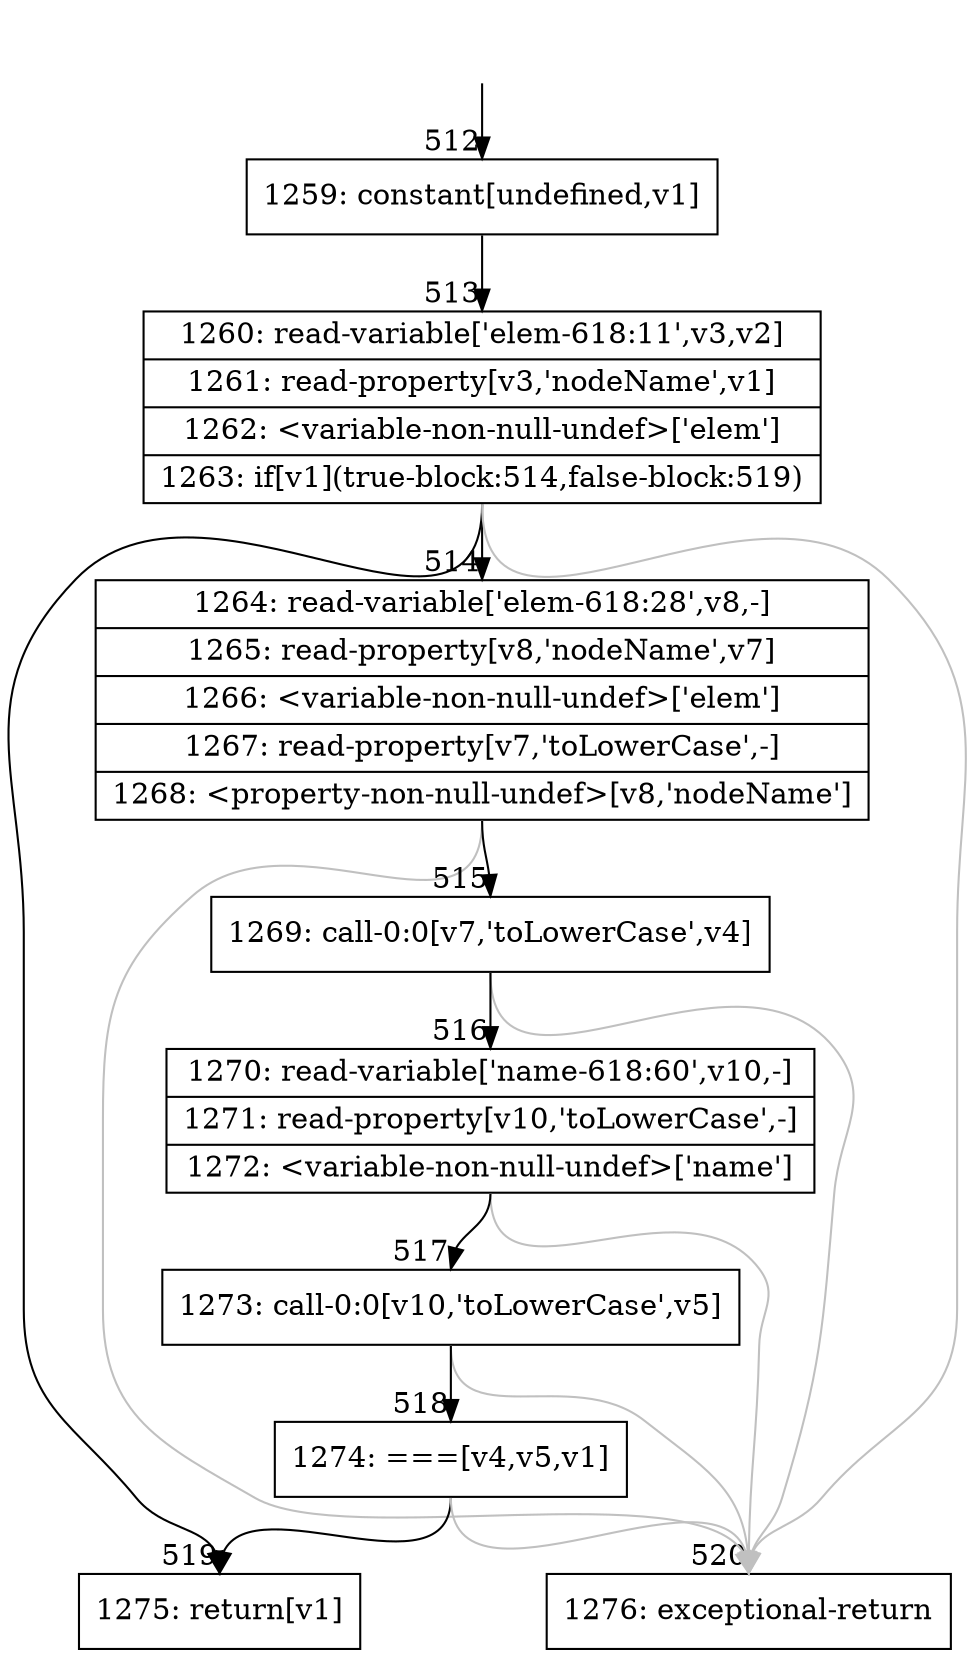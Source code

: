 digraph {
rankdir="TD"
BB_entry39[shape=none,label=""];
BB_entry39 -> BB512 [tailport=s, headport=n, headlabel="    512"]
BB512 [shape=record label="{1259: constant[undefined,v1]}" ] 
BB512 -> BB513 [tailport=s, headport=n, headlabel="      513"]
BB513 [shape=record label="{1260: read-variable['elem-618:11',v3,v2]|1261: read-property[v3,'nodeName',v1]|1262: \<variable-non-null-undef\>['elem']|1263: if[v1](true-block:514,false-block:519)}" ] 
BB513 -> BB519 [tailport=s, headport=n, headlabel="      519"]
BB513 -> BB514 [tailport=s, headport=n, headlabel="      514"]
BB513 -> BB520 [tailport=s, headport=n, color=gray, headlabel="      520"]
BB514 [shape=record label="{1264: read-variable['elem-618:28',v8,-]|1265: read-property[v8,'nodeName',v7]|1266: \<variable-non-null-undef\>['elem']|1267: read-property[v7,'toLowerCase',-]|1268: \<property-non-null-undef\>[v8,'nodeName']}" ] 
BB514 -> BB515 [tailport=s, headport=n, headlabel="      515"]
BB514 -> BB520 [tailport=s, headport=n, color=gray]
BB515 [shape=record label="{1269: call-0:0[v7,'toLowerCase',v4]}" ] 
BB515 -> BB516 [tailport=s, headport=n, headlabel="      516"]
BB515 -> BB520 [tailport=s, headport=n, color=gray]
BB516 [shape=record label="{1270: read-variable['name-618:60',v10,-]|1271: read-property[v10,'toLowerCase',-]|1272: \<variable-non-null-undef\>['name']}" ] 
BB516 -> BB517 [tailport=s, headport=n, headlabel="      517"]
BB516 -> BB520 [tailport=s, headport=n, color=gray]
BB517 [shape=record label="{1273: call-0:0[v10,'toLowerCase',v5]}" ] 
BB517 -> BB518 [tailport=s, headport=n, headlabel="      518"]
BB517 -> BB520 [tailport=s, headport=n, color=gray]
BB518 [shape=record label="{1274: ===[v4,v5,v1]}" ] 
BB518 -> BB519 [tailport=s, headport=n]
BB518 -> BB520 [tailport=s, headport=n, color=gray]
BB519 [shape=record label="{1275: return[v1]}" ] 
BB520 [shape=record label="{1276: exceptional-return}" ] 
}
